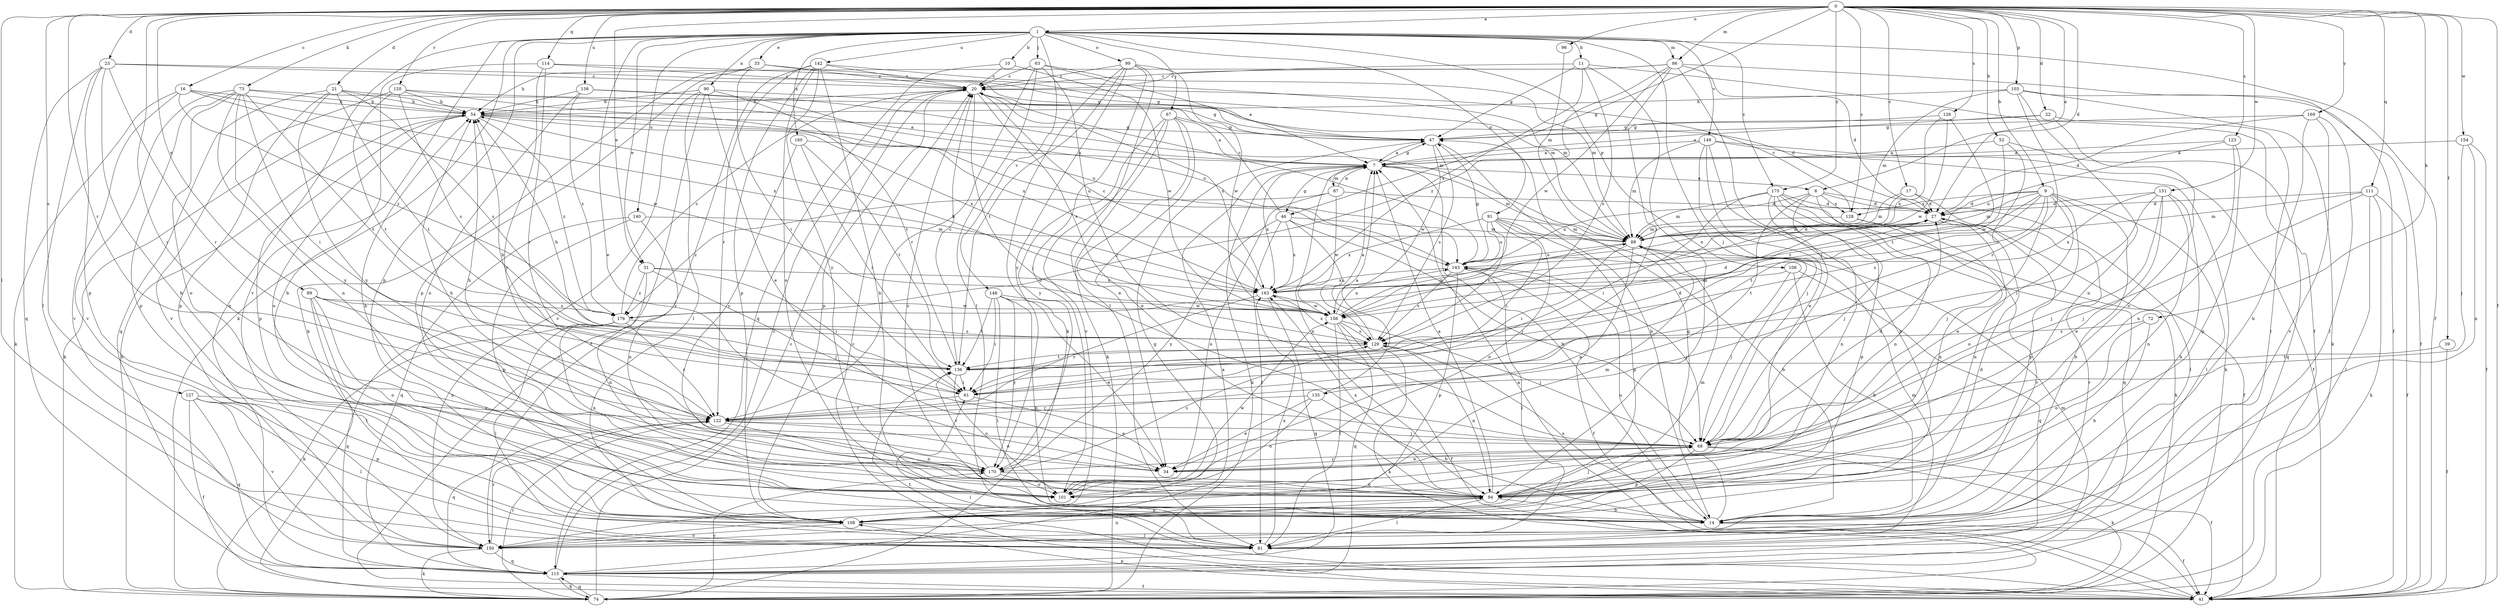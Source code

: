 strict digraph  {
0;
1;
6;
7;
9;
10;
11;
14;
16;
17;
20;
21;
22;
23;
27;
31;
33;
34;
39;
41;
46;
47;
52;
54;
61;
63;
67;
68;
72;
73;
74;
81;
86;
87;
88;
89;
90;
91;
94;
96;
99;
101;
103;
106;
108;
111;
114;
115;
120;
122;
123;
126;
127;
128;
129;
135;
136;
138;
140;
142;
143;
146;
149;
150;
151;
154;
156;
160;
163;
169;
170;
175;
176;
0 -> 1  [label=a];
0 -> 6  [label=a];
0 -> 9  [label=b];
0 -> 16  [label=c];
0 -> 17  [label=c];
0 -> 21  [label=d];
0 -> 22  [label=d];
0 -> 23  [label=d];
0 -> 27  [label=d];
0 -> 31  [label=e];
0 -> 39  [label=f];
0 -> 41  [label=f];
0 -> 46  [label=g];
0 -> 52  [label=h];
0 -> 72  [label=k];
0 -> 73  [label=k];
0 -> 81  [label=l];
0 -> 86  [label=m];
0 -> 89  [label=n];
0 -> 96  [label=o];
0 -> 103  [label=p];
0 -> 111  [label=q];
0 -> 114  [label=q];
0 -> 120  [label=r];
0 -> 122  [label=r];
0 -> 123  [label=s];
0 -> 126  [label=s];
0 -> 127  [label=s];
0 -> 128  [label=s];
0 -> 138  [label=u];
0 -> 151  [label=w];
0 -> 154  [label=w];
0 -> 169  [label=y];
0 -> 170  [label=y];
0 -> 175  [label=z];
1 -> 10  [label=b];
1 -> 11  [label=b];
1 -> 31  [label=e];
1 -> 33  [label=e];
1 -> 34  [label=e];
1 -> 41  [label=f];
1 -> 63  [label=j];
1 -> 67  [label=j];
1 -> 68  [label=j];
1 -> 74  [label=k];
1 -> 86  [label=m];
1 -> 90  [label=n];
1 -> 91  [label=n];
1 -> 99  [label=o];
1 -> 106  [label=p];
1 -> 108  [label=p];
1 -> 115  [label=q];
1 -> 140  [label=u];
1 -> 142  [label=u];
1 -> 146  [label=v];
1 -> 149  [label=v];
1 -> 150  [label=v];
1 -> 160  [label=x];
1 -> 175  [label=z];
6 -> 27  [label=d];
6 -> 68  [label=j];
6 -> 81  [label=l];
6 -> 94  [label=n];
6 -> 128  [label=s];
6 -> 135  [label=t];
6 -> 143  [label=u];
7 -> 6  [label=a];
7 -> 14  [label=b];
7 -> 46  [label=g];
7 -> 47  [label=g];
7 -> 74  [label=k];
7 -> 87  [label=m];
7 -> 88  [label=m];
7 -> 94  [label=n];
7 -> 163  [label=x];
9 -> 14  [label=b];
9 -> 27  [label=d];
9 -> 34  [label=e];
9 -> 68  [label=j];
9 -> 81  [label=l];
9 -> 88  [label=m];
9 -> 101  [label=o];
9 -> 128  [label=s];
9 -> 129  [label=s];
9 -> 136  [label=t];
9 -> 176  [label=z];
10 -> 20  [label=c];
10 -> 115  [label=q];
10 -> 156  [label=w];
11 -> 20  [label=c];
11 -> 41  [label=f];
11 -> 47  [label=g];
11 -> 94  [label=n];
11 -> 129  [label=s];
11 -> 163  [label=x];
14 -> 20  [label=c];
14 -> 27  [label=d];
14 -> 41  [label=f];
14 -> 47  [label=g];
14 -> 129  [label=s];
14 -> 143  [label=u];
16 -> 54  [label=h];
16 -> 74  [label=k];
16 -> 150  [label=v];
16 -> 156  [label=w];
16 -> 163  [label=x];
16 -> 176  [label=z];
17 -> 27  [label=d];
17 -> 88  [label=m];
17 -> 108  [label=p];
17 -> 163  [label=x];
20 -> 54  [label=h];
20 -> 68  [label=j];
20 -> 108  [label=p];
20 -> 129  [label=s];
20 -> 163  [label=x];
21 -> 7  [label=a];
21 -> 54  [label=h];
21 -> 108  [label=p];
21 -> 115  [label=q];
21 -> 129  [label=s];
21 -> 136  [label=t];
21 -> 170  [label=y];
22 -> 7  [label=a];
22 -> 47  [label=g];
22 -> 81  [label=l];
22 -> 101  [label=o];
23 -> 14  [label=b];
23 -> 20  [label=c];
23 -> 47  [label=g];
23 -> 81  [label=l];
23 -> 108  [label=p];
23 -> 115  [label=q];
23 -> 122  [label=r];
27 -> 88  [label=m];
27 -> 94  [label=n];
27 -> 150  [label=v];
31 -> 61  [label=i];
31 -> 68  [label=j];
31 -> 94  [label=n];
31 -> 163  [label=x];
31 -> 176  [label=z];
33 -> 20  [label=c];
33 -> 61  [label=i];
33 -> 74  [label=k];
33 -> 88  [label=m];
33 -> 108  [label=p];
34 -> 54  [label=h];
39 -> 41  [label=f];
39 -> 136  [label=t];
41 -> 7  [label=a];
41 -> 20  [label=c];
41 -> 61  [label=i];
41 -> 108  [label=p];
41 -> 136  [label=t];
46 -> 20  [label=c];
46 -> 68  [label=j];
46 -> 81  [label=l];
46 -> 88  [label=m];
46 -> 129  [label=s];
46 -> 163  [label=x];
46 -> 170  [label=y];
47 -> 7  [label=a];
47 -> 14  [label=b];
47 -> 129  [label=s];
47 -> 156  [label=w];
52 -> 7  [label=a];
52 -> 115  [label=q];
52 -> 122  [label=r];
52 -> 156  [label=w];
54 -> 47  [label=g];
54 -> 74  [label=k];
54 -> 101  [label=o];
54 -> 108  [label=p];
54 -> 143  [label=u];
54 -> 163  [label=x];
54 -> 176  [label=z];
61 -> 34  [label=e];
61 -> 54  [label=h];
61 -> 122  [label=r];
63 -> 7  [label=a];
63 -> 20  [label=c];
63 -> 68  [label=j];
63 -> 81  [label=l];
63 -> 88  [label=m];
63 -> 122  [label=r];
67 -> 7  [label=a];
67 -> 34  [label=e];
67 -> 47  [label=g];
67 -> 74  [label=k];
67 -> 94  [label=n];
67 -> 150  [label=v];
67 -> 170  [label=y];
68 -> 27  [label=d];
68 -> 34  [label=e];
68 -> 41  [label=f];
68 -> 54  [label=h];
68 -> 74  [label=k];
68 -> 108  [label=p];
68 -> 170  [label=y];
72 -> 14  [label=b];
72 -> 101  [label=o];
72 -> 129  [label=s];
73 -> 54  [label=h];
73 -> 61  [label=i];
73 -> 94  [label=n];
73 -> 101  [label=o];
73 -> 108  [label=p];
73 -> 136  [label=t];
73 -> 143  [label=u];
73 -> 150  [label=v];
73 -> 170  [label=y];
74 -> 20  [label=c];
74 -> 54  [label=h];
74 -> 115  [label=q];
74 -> 122  [label=r];
74 -> 170  [label=y];
81 -> 88  [label=m];
81 -> 163  [label=x];
86 -> 20  [label=c];
86 -> 27  [label=d];
86 -> 41  [label=f];
86 -> 54  [label=h];
86 -> 61  [label=i];
86 -> 68  [label=j];
86 -> 156  [label=w];
86 -> 176  [label=z];
87 -> 7  [label=a];
87 -> 27  [label=d];
87 -> 101  [label=o];
87 -> 156  [label=w];
87 -> 176  [label=z];
88 -> 27  [label=d];
88 -> 34  [label=e];
88 -> 61  [label=i];
88 -> 143  [label=u];
89 -> 81  [label=l];
89 -> 94  [label=n];
89 -> 101  [label=o];
89 -> 122  [label=r];
89 -> 156  [label=w];
89 -> 176  [label=z];
90 -> 27  [label=d];
90 -> 34  [label=e];
90 -> 41  [label=f];
90 -> 54  [label=h];
90 -> 81  [label=l];
90 -> 136  [label=t];
90 -> 150  [label=v];
91 -> 14  [label=b];
91 -> 61  [label=i];
91 -> 88  [label=m];
91 -> 101  [label=o];
91 -> 108  [label=p];
91 -> 129  [label=s];
91 -> 143  [label=u];
91 -> 163  [label=x];
94 -> 7  [label=a];
94 -> 14  [label=b];
94 -> 68  [label=j];
94 -> 81  [label=l];
94 -> 108  [label=p];
94 -> 163  [label=x];
96 -> 88  [label=m];
99 -> 20  [label=c];
99 -> 74  [label=k];
99 -> 81  [label=l];
99 -> 101  [label=o];
99 -> 136  [label=t];
99 -> 156  [label=w];
99 -> 170  [label=y];
101 -> 54  [label=h];
101 -> 88  [label=m];
101 -> 156  [label=w];
103 -> 41  [label=f];
103 -> 54  [label=h];
103 -> 74  [label=k];
103 -> 88  [label=m];
103 -> 94  [label=n];
103 -> 122  [label=r];
106 -> 14  [label=b];
106 -> 68  [label=j];
106 -> 115  [label=q];
106 -> 163  [label=x];
108 -> 81  [label=l];
108 -> 88  [label=m];
108 -> 150  [label=v];
111 -> 27  [label=d];
111 -> 41  [label=f];
111 -> 68  [label=j];
111 -> 74  [label=k];
111 -> 81  [label=l];
111 -> 88  [label=m];
114 -> 14  [label=b];
114 -> 20  [label=c];
114 -> 47  [label=g];
114 -> 122  [label=r];
114 -> 170  [label=y];
115 -> 7  [label=a];
115 -> 20  [label=c];
115 -> 41  [label=f];
115 -> 74  [label=k];
115 -> 88  [label=m];
120 -> 47  [label=g];
120 -> 54  [label=h];
120 -> 129  [label=s];
120 -> 136  [label=t];
120 -> 150  [label=v];
120 -> 163  [label=x];
122 -> 34  [label=e];
122 -> 68  [label=j];
122 -> 94  [label=n];
122 -> 115  [label=q];
123 -> 7  [label=a];
123 -> 94  [label=n];
123 -> 108  [label=p];
123 -> 143  [label=u];
126 -> 47  [label=g];
126 -> 136  [label=t];
126 -> 156  [label=w];
126 -> 163  [label=x];
127 -> 41  [label=f];
127 -> 81  [label=l];
127 -> 108  [label=p];
127 -> 115  [label=q];
127 -> 122  [label=r];
127 -> 150  [label=v];
128 -> 20  [label=c];
128 -> 88  [label=m];
128 -> 94  [label=n];
128 -> 150  [label=v];
129 -> 7  [label=a];
129 -> 74  [label=k];
129 -> 94  [label=n];
129 -> 136  [label=t];
129 -> 163  [label=x];
135 -> 7  [label=a];
135 -> 14  [label=b];
135 -> 34  [label=e];
135 -> 101  [label=o];
135 -> 122  [label=r];
136 -> 20  [label=c];
136 -> 27  [label=d];
136 -> 54  [label=h];
136 -> 61  [label=i];
136 -> 101  [label=o];
138 -> 54  [label=h];
138 -> 88  [label=m];
138 -> 101  [label=o];
138 -> 143  [label=u];
138 -> 176  [label=z];
140 -> 88  [label=m];
140 -> 94  [label=n];
140 -> 108  [label=p];
140 -> 115  [label=q];
142 -> 14  [label=b];
142 -> 20  [label=c];
142 -> 88  [label=m];
142 -> 101  [label=o];
142 -> 108  [label=p];
142 -> 122  [label=r];
142 -> 150  [label=v];
142 -> 170  [label=y];
143 -> 20  [label=c];
143 -> 41  [label=f];
143 -> 47  [label=g];
143 -> 68  [label=j];
143 -> 81  [label=l];
143 -> 108  [label=p];
143 -> 129  [label=s];
143 -> 163  [label=x];
146 -> 14  [label=b];
146 -> 34  [label=e];
146 -> 61  [label=i];
146 -> 81  [label=l];
146 -> 136  [label=t];
146 -> 156  [label=w];
146 -> 170  [label=y];
149 -> 7  [label=a];
149 -> 34  [label=e];
149 -> 41  [label=f];
149 -> 68  [label=j];
149 -> 74  [label=k];
149 -> 88  [label=m];
149 -> 108  [label=p];
150 -> 47  [label=g];
150 -> 74  [label=k];
150 -> 94  [label=n];
150 -> 115  [label=q];
150 -> 122  [label=r];
151 -> 14  [label=b];
151 -> 27  [label=d];
151 -> 34  [label=e];
151 -> 61  [label=i];
151 -> 68  [label=j];
151 -> 94  [label=n];
151 -> 163  [label=x];
154 -> 7  [label=a];
154 -> 41  [label=f];
154 -> 68  [label=j];
154 -> 94  [label=n];
156 -> 27  [label=d];
156 -> 41  [label=f];
156 -> 54  [label=h];
156 -> 68  [label=j];
156 -> 81  [label=l];
156 -> 88  [label=m];
156 -> 115  [label=q];
156 -> 129  [label=s];
156 -> 143  [label=u];
160 -> 7  [label=a];
160 -> 61  [label=i];
160 -> 136  [label=t];
160 -> 170  [label=y];
163 -> 20  [label=c];
163 -> 115  [label=q];
163 -> 122  [label=r];
163 -> 156  [label=w];
169 -> 14  [label=b];
169 -> 27  [label=d];
169 -> 47  [label=g];
169 -> 81  [label=l];
169 -> 150  [label=v];
170 -> 94  [label=n];
170 -> 101  [label=o];
170 -> 129  [label=s];
170 -> 136  [label=t];
175 -> 27  [label=d];
175 -> 41  [label=f];
175 -> 61  [label=i];
175 -> 74  [label=k];
175 -> 88  [label=m];
175 -> 94  [label=n];
175 -> 108  [label=p];
175 -> 115  [label=q];
176 -> 20  [label=c];
176 -> 74  [label=k];
176 -> 81  [label=l];
176 -> 94  [label=n];
176 -> 115  [label=q];
176 -> 122  [label=r];
176 -> 129  [label=s];
}
